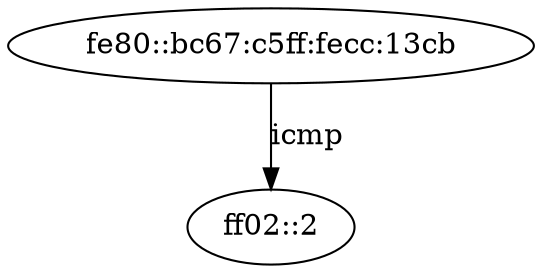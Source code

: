 digraph ZeekTraffic {
    "ff02::2" [degree = 1, in_degree = 1, out_degree = 0, activity_score = 0.10, total_connections = 1];
    "fe80::bc67:c5ff:fecc:13cb" [degree = 1, in_degree = 0, out_degree = 1, activity_score = 0.10, total_connections = 1];
    "fe80::bc67:c5ff:fecc:13cb" -> "ff02::2" [label = "icmp", resp_ip_bytes = "0", orig_ip_bytes = "224", protocol = "icmp", orig_pkts = "4", timestamp = "1747405533.293350", local_resp = "false", src_port = "133", service = "-", dst_port = "134", conn_state = "OTH", resp_bytes = "0", local_orig = "true", history = "-", orig_bytes = "32", resp_pkts = "0"];
}

